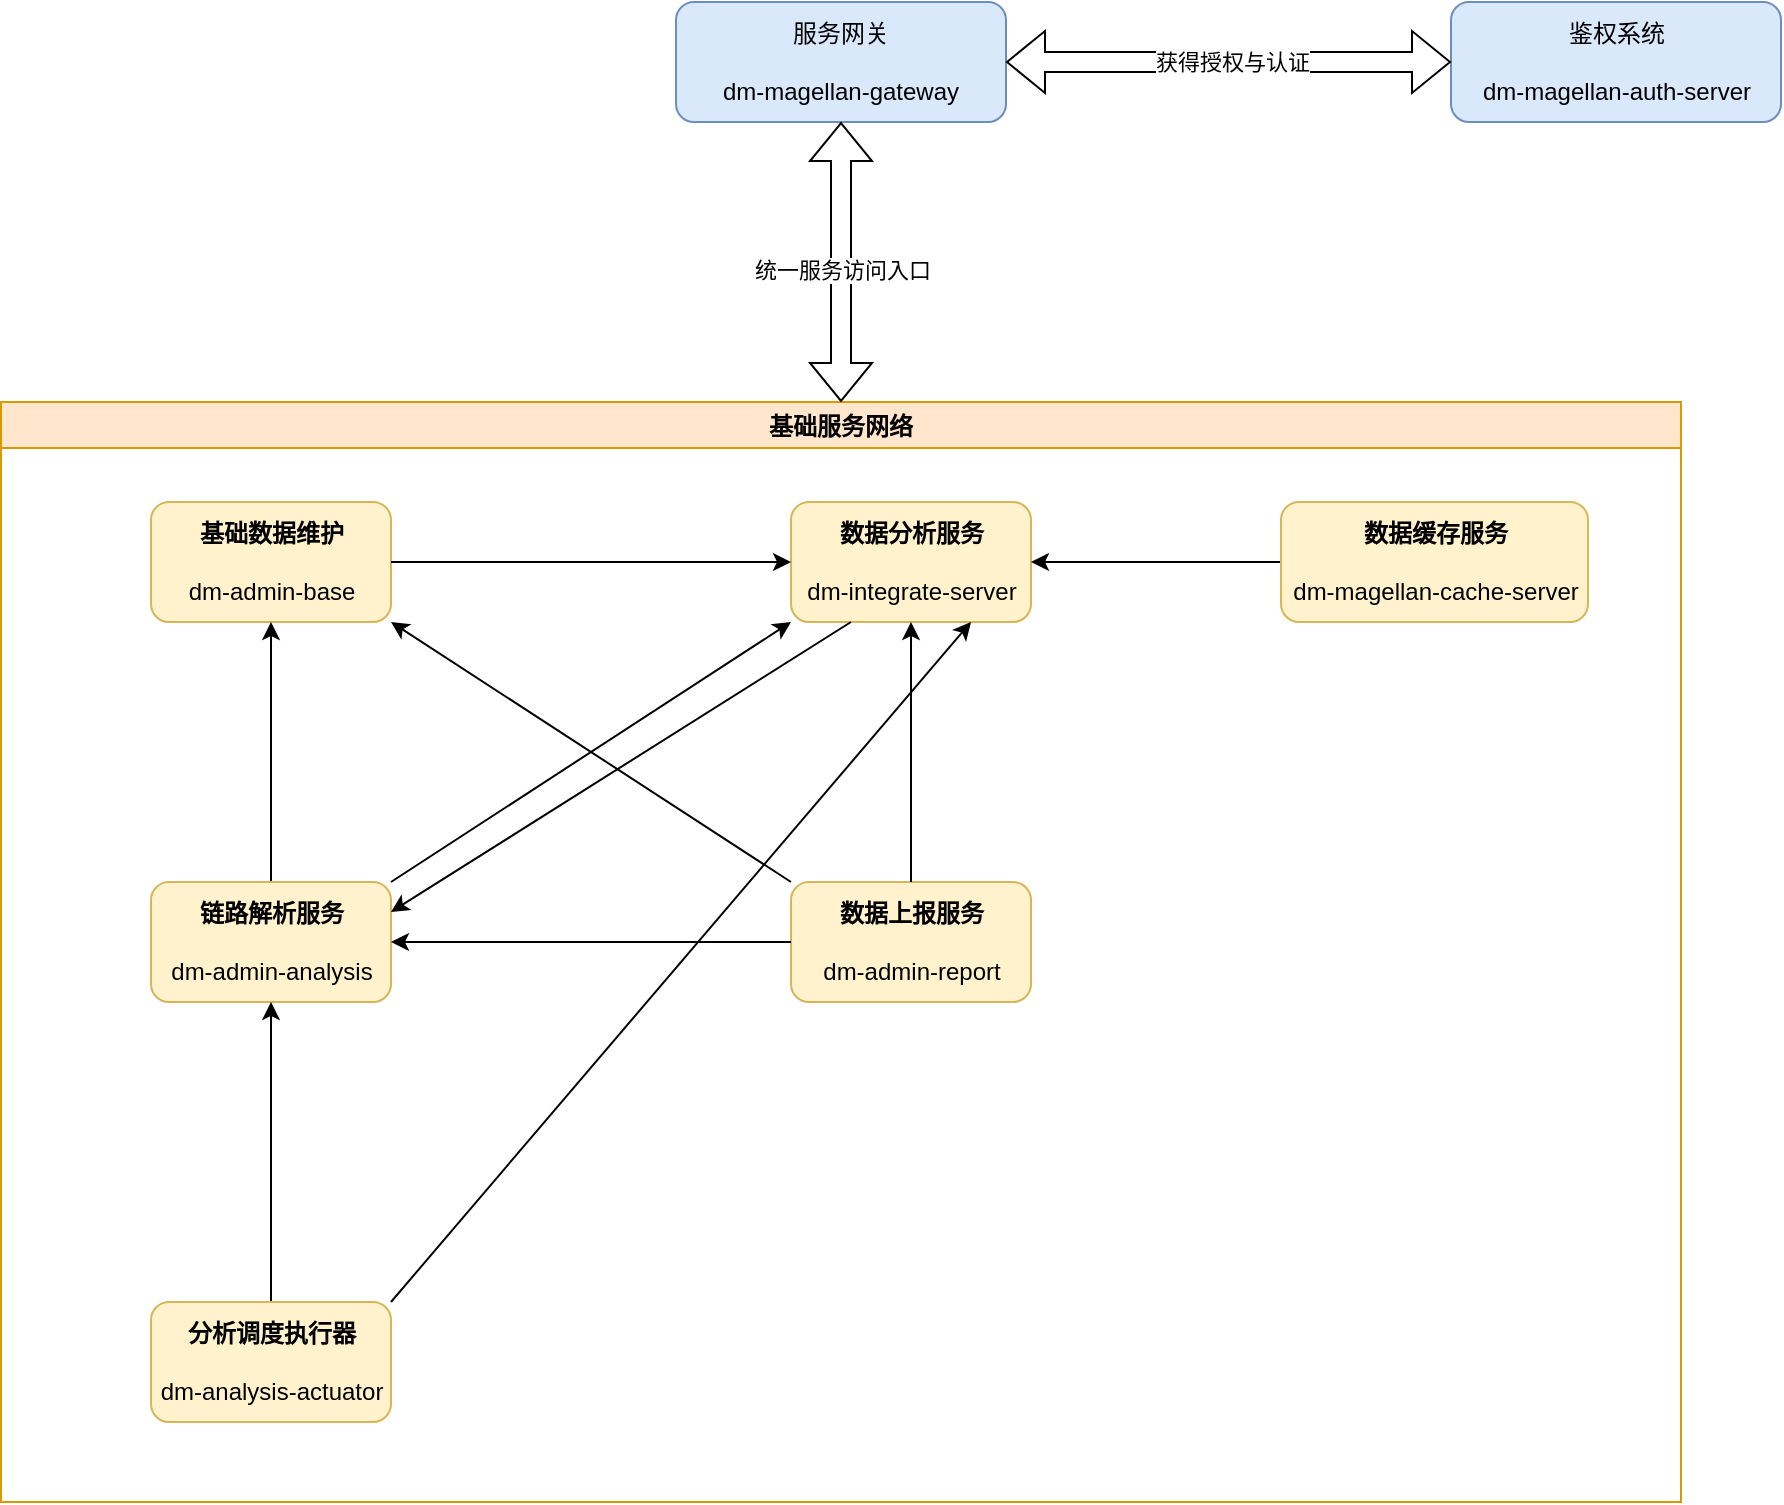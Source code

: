 <mxfile version="15.7.3" type="github">
  <diagram id="muZA9YSw4MGFrPJknFsy" name="Page-1">
    <mxGraphModel dx="1673" dy="934" grid="1" gridSize="10" guides="1" tooltips="1" connect="1" arrows="1" fold="1" page="1" pageScale="1" pageWidth="827" pageHeight="1169" math="0" shadow="0">
      <root>
        <mxCell id="0" />
        <mxCell id="1" parent="0" />
        <mxCell id="nfPuu5cRxcaGdbBw-N8y-29" value="基础服务网络" style="swimlane;fillColor=#ffe6cc;strokeColor=#d79b00;" vertex="1" parent="1">
          <mxGeometry x="76.5" y="450" width="840" height="550" as="geometry" />
        </mxCell>
        <mxCell id="nfPuu5cRxcaGdbBw-N8y-1" value="&lt;b&gt;数据上报服务&lt;/b&gt;&lt;br&gt;&lt;br&gt;dm-admin-report" style="rounded=1;whiteSpace=wrap;html=1;fillColor=#fff2cc;strokeColor=#d6b656;" vertex="1" parent="nfPuu5cRxcaGdbBw-N8y-29">
          <mxGeometry x="395" y="240" width="120" height="60" as="geometry" />
        </mxCell>
        <mxCell id="nfPuu5cRxcaGdbBw-N8y-2" value="&lt;b&gt;基础数据维护&lt;/b&gt;&lt;br&gt;&lt;br&gt;dm-admin-base" style="rounded=1;whiteSpace=wrap;html=1;fillColor=#fff2cc;strokeColor=#d6b656;" vertex="1" parent="nfPuu5cRxcaGdbBw-N8y-29">
          <mxGeometry x="75" y="50" width="120" height="60" as="geometry" />
        </mxCell>
        <mxCell id="nfPuu5cRxcaGdbBw-N8y-12" style="edgeStyle=orthogonalEdgeStyle;rounded=0;orthogonalLoop=1;jettySize=auto;html=1;exitX=0.5;exitY=0;exitDx=0;exitDy=0;entryX=0.5;entryY=1;entryDx=0;entryDy=0;" edge="1" parent="nfPuu5cRxcaGdbBw-N8y-29" source="nfPuu5cRxcaGdbBw-N8y-3" target="nfPuu5cRxcaGdbBw-N8y-2">
          <mxGeometry relative="1" as="geometry" />
        </mxCell>
        <mxCell id="nfPuu5cRxcaGdbBw-N8y-3" value="&lt;b&gt;链路解析服务&lt;br&gt;&lt;/b&gt;&lt;br&gt;dm-admin-analysis" style="rounded=1;whiteSpace=wrap;html=1;fillColor=#fff2cc;strokeColor=#d6b656;" vertex="1" parent="nfPuu5cRxcaGdbBw-N8y-29">
          <mxGeometry x="75" y="240" width="120" height="60" as="geometry" />
        </mxCell>
        <mxCell id="nfPuu5cRxcaGdbBw-N8y-13" style="edgeStyle=orthogonalEdgeStyle;rounded=0;orthogonalLoop=1;jettySize=auto;html=1;exitX=0;exitY=0.5;exitDx=0;exitDy=0;entryX=1;entryY=0.5;entryDx=0;entryDy=0;" edge="1" parent="nfPuu5cRxcaGdbBw-N8y-29" source="nfPuu5cRxcaGdbBw-N8y-1" target="nfPuu5cRxcaGdbBw-N8y-3">
          <mxGeometry relative="1" as="geometry" />
        </mxCell>
        <mxCell id="nfPuu5cRxcaGdbBw-N8y-4" value="&lt;b&gt;数据分析服务&lt;/b&gt;&lt;br&gt;&lt;br&gt;dm-integrate-server" style="rounded=1;whiteSpace=wrap;html=1;fillColor=#fff2cc;strokeColor=#d6b656;" vertex="1" parent="nfPuu5cRxcaGdbBw-N8y-29">
          <mxGeometry x="395" y="50" width="120" height="60" as="geometry" />
        </mxCell>
        <mxCell id="nfPuu5cRxcaGdbBw-N8y-21" value="" style="endArrow=classic;html=1;rounded=0;entryX=1;entryY=1;entryDx=0;entryDy=0;exitX=0;exitY=0;exitDx=0;exitDy=0;" edge="1" parent="nfPuu5cRxcaGdbBw-N8y-29" source="nfPuu5cRxcaGdbBw-N8y-1" target="nfPuu5cRxcaGdbBw-N8y-2">
          <mxGeometry width="50" height="50" relative="1" as="geometry">
            <mxPoint x="285" y="380" as="sourcePoint" />
            <mxPoint x="335" y="330" as="targetPoint" />
          </mxGeometry>
        </mxCell>
        <mxCell id="nfPuu5cRxcaGdbBw-N8y-15" style="edgeStyle=orthogonalEdgeStyle;rounded=0;orthogonalLoop=1;jettySize=auto;html=1;exitX=0.5;exitY=0;exitDx=0;exitDy=0;entryX=0.5;entryY=1;entryDx=0;entryDy=0;" edge="1" parent="nfPuu5cRxcaGdbBw-N8y-29" source="nfPuu5cRxcaGdbBw-N8y-1" target="nfPuu5cRxcaGdbBw-N8y-4">
          <mxGeometry relative="1" as="geometry" />
        </mxCell>
        <mxCell id="nfPuu5cRxcaGdbBw-N8y-22" value="" style="endArrow=classic;html=1;rounded=0;entryX=0;entryY=1;entryDx=0;entryDy=0;exitX=1;exitY=0;exitDx=0;exitDy=0;" edge="1" parent="nfPuu5cRxcaGdbBw-N8y-29" source="nfPuu5cRxcaGdbBw-N8y-3" target="nfPuu5cRxcaGdbBw-N8y-4">
          <mxGeometry width="50" height="50" relative="1" as="geometry">
            <mxPoint x="305" y="240" as="sourcePoint" />
            <mxPoint x="355" y="190" as="targetPoint" />
          </mxGeometry>
        </mxCell>
        <mxCell id="nfPuu5cRxcaGdbBw-N8y-10" style="edgeStyle=orthogonalEdgeStyle;rounded=0;orthogonalLoop=1;jettySize=auto;html=1;exitX=1;exitY=0.5;exitDx=0;exitDy=0;entryX=0;entryY=0.5;entryDx=0;entryDy=0;" edge="1" parent="nfPuu5cRxcaGdbBw-N8y-29" source="nfPuu5cRxcaGdbBw-N8y-2" target="nfPuu5cRxcaGdbBw-N8y-4">
          <mxGeometry relative="1" as="geometry" />
        </mxCell>
        <mxCell id="nfPuu5cRxcaGdbBw-N8y-23" value="" style="endArrow=classic;html=1;rounded=0;entryX=1;entryY=0.25;entryDx=0;entryDy=0;exitX=0.25;exitY=1;exitDx=0;exitDy=0;" edge="1" parent="nfPuu5cRxcaGdbBw-N8y-29" source="nfPuu5cRxcaGdbBw-N8y-4" target="nfPuu5cRxcaGdbBw-N8y-3">
          <mxGeometry width="50" height="50" relative="1" as="geometry">
            <mxPoint x="285" y="260" as="sourcePoint" />
            <mxPoint x="335" y="210" as="targetPoint" />
          </mxGeometry>
        </mxCell>
        <mxCell id="nfPuu5cRxcaGdbBw-N8y-27" style="edgeStyle=orthogonalEdgeStyle;rounded=0;orthogonalLoop=1;jettySize=auto;html=1;exitX=0.5;exitY=0;exitDx=0;exitDy=0;entryX=0.5;entryY=1;entryDx=0;entryDy=0;" edge="1" parent="nfPuu5cRxcaGdbBw-N8y-29" source="nfPuu5cRxcaGdbBw-N8y-24" target="nfPuu5cRxcaGdbBw-N8y-3">
          <mxGeometry relative="1" as="geometry" />
        </mxCell>
        <mxCell id="nfPuu5cRxcaGdbBw-N8y-24" value="&lt;b&gt;分析调度执行器&lt;/b&gt;&lt;br&gt;&lt;br&gt;dm-analysis-actuator" style="rounded=1;whiteSpace=wrap;html=1;fillColor=#fff2cc;strokeColor=#d6b656;" vertex="1" parent="nfPuu5cRxcaGdbBw-N8y-29">
          <mxGeometry x="75" y="450" width="120" height="60" as="geometry" />
        </mxCell>
        <mxCell id="nfPuu5cRxcaGdbBw-N8y-28" value="" style="endArrow=classic;html=1;rounded=0;exitX=1;exitY=0;exitDx=0;exitDy=0;entryX=0.75;entryY=1;entryDx=0;entryDy=0;" edge="1" parent="nfPuu5cRxcaGdbBw-N8y-29" source="nfPuu5cRxcaGdbBw-N8y-24" target="nfPuu5cRxcaGdbBw-N8y-4">
          <mxGeometry width="50" height="50" relative="1" as="geometry">
            <mxPoint x="255" y="380" as="sourcePoint" />
            <mxPoint x="305" y="330" as="targetPoint" />
          </mxGeometry>
        </mxCell>
        <mxCell id="nfPuu5cRxcaGdbBw-N8y-37" style="edgeStyle=orthogonalEdgeStyle;rounded=0;orthogonalLoop=1;jettySize=auto;html=1;exitX=0;exitY=0.5;exitDx=0;exitDy=0;entryX=1;entryY=0.5;entryDx=0;entryDy=0;" edge="1" parent="nfPuu5cRxcaGdbBw-N8y-29" source="nfPuu5cRxcaGdbBw-N8y-36" target="nfPuu5cRxcaGdbBw-N8y-4">
          <mxGeometry relative="1" as="geometry" />
        </mxCell>
        <mxCell id="nfPuu5cRxcaGdbBw-N8y-36" value="&lt;b&gt;数据缓存服务&lt;/b&gt;&lt;br&gt;&lt;br&gt;dm-magellan-cache-server" style="rounded=1;whiteSpace=wrap;html=1;fillColor=#fff2cc;strokeColor=#d6b656;" vertex="1" parent="nfPuu5cRxcaGdbBw-N8y-29">
          <mxGeometry x="640" y="50" width="153.5" height="60" as="geometry" />
        </mxCell>
        <mxCell id="nfPuu5cRxcaGdbBw-N8y-30" value="服务网关&lt;br&gt;&lt;br&gt;dm-magellan-gateway" style="rounded=1;whiteSpace=wrap;html=1;fillColor=#dae8fc;strokeColor=#6c8ebf;" vertex="1" parent="1">
          <mxGeometry x="414" y="250" width="165" height="60" as="geometry" />
        </mxCell>
        <mxCell id="nfPuu5cRxcaGdbBw-N8y-31" value="" style="shape=flexArrow;endArrow=classic;startArrow=classic;html=1;rounded=0;entryX=0.5;entryY=1;entryDx=0;entryDy=0;exitX=0.5;exitY=0;exitDx=0;exitDy=0;" edge="1" parent="1" source="nfPuu5cRxcaGdbBw-N8y-29" target="nfPuu5cRxcaGdbBw-N8y-30">
          <mxGeometry width="100" height="100" relative="1" as="geometry">
            <mxPoint x="310" y="430" as="sourcePoint" />
            <mxPoint x="410" y="330" as="targetPoint" />
          </mxGeometry>
        </mxCell>
        <mxCell id="nfPuu5cRxcaGdbBw-N8y-35" value="统一服务访问入口" style="edgeLabel;html=1;align=center;verticalAlign=middle;resizable=0;points=[];" vertex="1" connectable="0" parent="nfPuu5cRxcaGdbBw-N8y-31">
          <mxGeometry x="0.185" y="-2" relative="1" as="geometry">
            <mxPoint x="-2" y="17" as="offset" />
          </mxGeometry>
        </mxCell>
        <mxCell id="nfPuu5cRxcaGdbBw-N8y-32" value="鉴权系统&lt;br&gt;&lt;br&gt;dm-magellan-auth-server" style="rounded=1;whiteSpace=wrap;html=1;fillColor=#dae8fc;strokeColor=#6c8ebf;" vertex="1" parent="1">
          <mxGeometry x="801.5" y="250" width="165" height="60" as="geometry" />
        </mxCell>
        <mxCell id="nfPuu5cRxcaGdbBw-N8y-33" value="" style="shape=flexArrow;endArrow=classic;startArrow=classic;html=1;rounded=0;exitX=1;exitY=0.5;exitDx=0;exitDy=0;entryX=0;entryY=0.5;entryDx=0;entryDy=0;" edge="1" parent="1" source="nfPuu5cRxcaGdbBw-N8y-30" target="nfPuu5cRxcaGdbBw-N8y-32">
          <mxGeometry width="100" height="100" relative="1" as="geometry">
            <mxPoint x="581.5" y="360" as="sourcePoint" />
            <mxPoint x="681.5" y="260" as="targetPoint" />
          </mxGeometry>
        </mxCell>
        <mxCell id="nfPuu5cRxcaGdbBw-N8y-34" value="获得授权与认证" style="edgeLabel;html=1;align=center;verticalAlign=middle;resizable=0;points=[];" vertex="1" connectable="0" parent="nfPuu5cRxcaGdbBw-N8y-33">
          <mxGeometry x="0.281" y="3" relative="1" as="geometry">
            <mxPoint x="-30" y="3" as="offset" />
          </mxGeometry>
        </mxCell>
      </root>
    </mxGraphModel>
  </diagram>
</mxfile>
